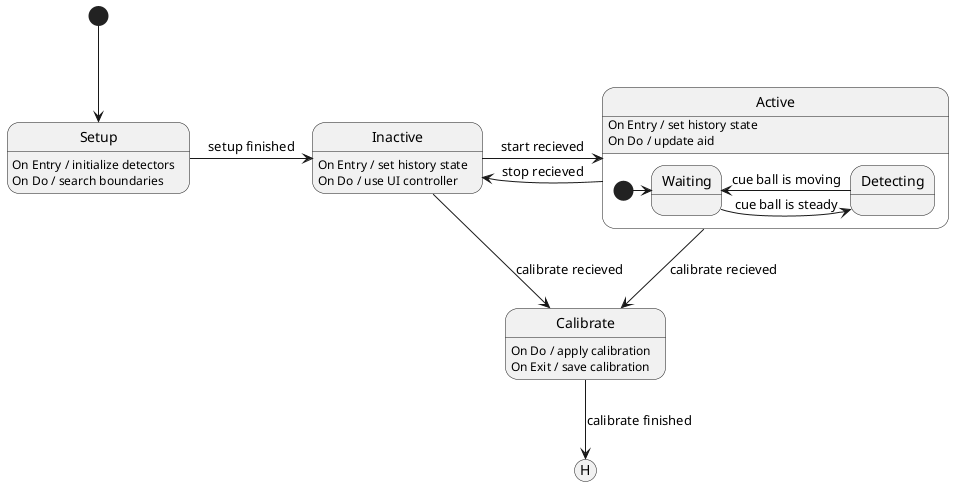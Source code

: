 @startuml

[*] --> Setup
Setup -> Inactive : setup finished
Setup : On Entry / initialize detectors
Setup : On Do / search boundaries

Inactive -> Active : start recieved
Inactive : On Entry / set history state
Inactive : On Do / use UI controller

Active -> Inactive : stop recieved
Active : On Entry / set history state
Active : On Do / update aid

Calibrate --> [H] : calibrate finished
Calibrate : On Do / apply calibration
Calibrate : On Exit / save calibration

Active --> Calibrate : calibrate recieved
Inactive --> Calibrate : calibrate recieved

state Active {
    [*] -> Waiting
    Waiting -> Detecting : cue ball is steady
    Detecting -> Waiting : cue ball is moving
}

@enduml